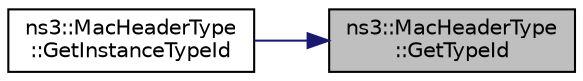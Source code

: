 digraph "ns3::MacHeaderType::GetTypeId"
{
 // LATEX_PDF_SIZE
  edge [fontname="Helvetica",fontsize="10",labelfontname="Helvetica",labelfontsize="10"];
  node [fontname="Helvetica",fontsize="10",shape=record];
  rankdir="RL";
  Node1 [label="ns3::MacHeaderType\l::GetTypeId",height=0.2,width=0.4,color="black", fillcolor="grey75", style="filled", fontcolor="black",tooltip="Get the type ID."];
  Node1 -> Node2 [dir="back",color="midnightblue",fontsize="10",style="solid",fontname="Helvetica"];
  Node2 [label="ns3::MacHeaderType\l::GetInstanceTypeId",height=0.2,width=0.4,color="black", fillcolor="white", style="filled",URL="$classns3_1_1_mac_header_type.html#ac948bb10394cb2b3430ea8394ce52459",tooltip="Get the most derived TypeId for this Object."];
}
